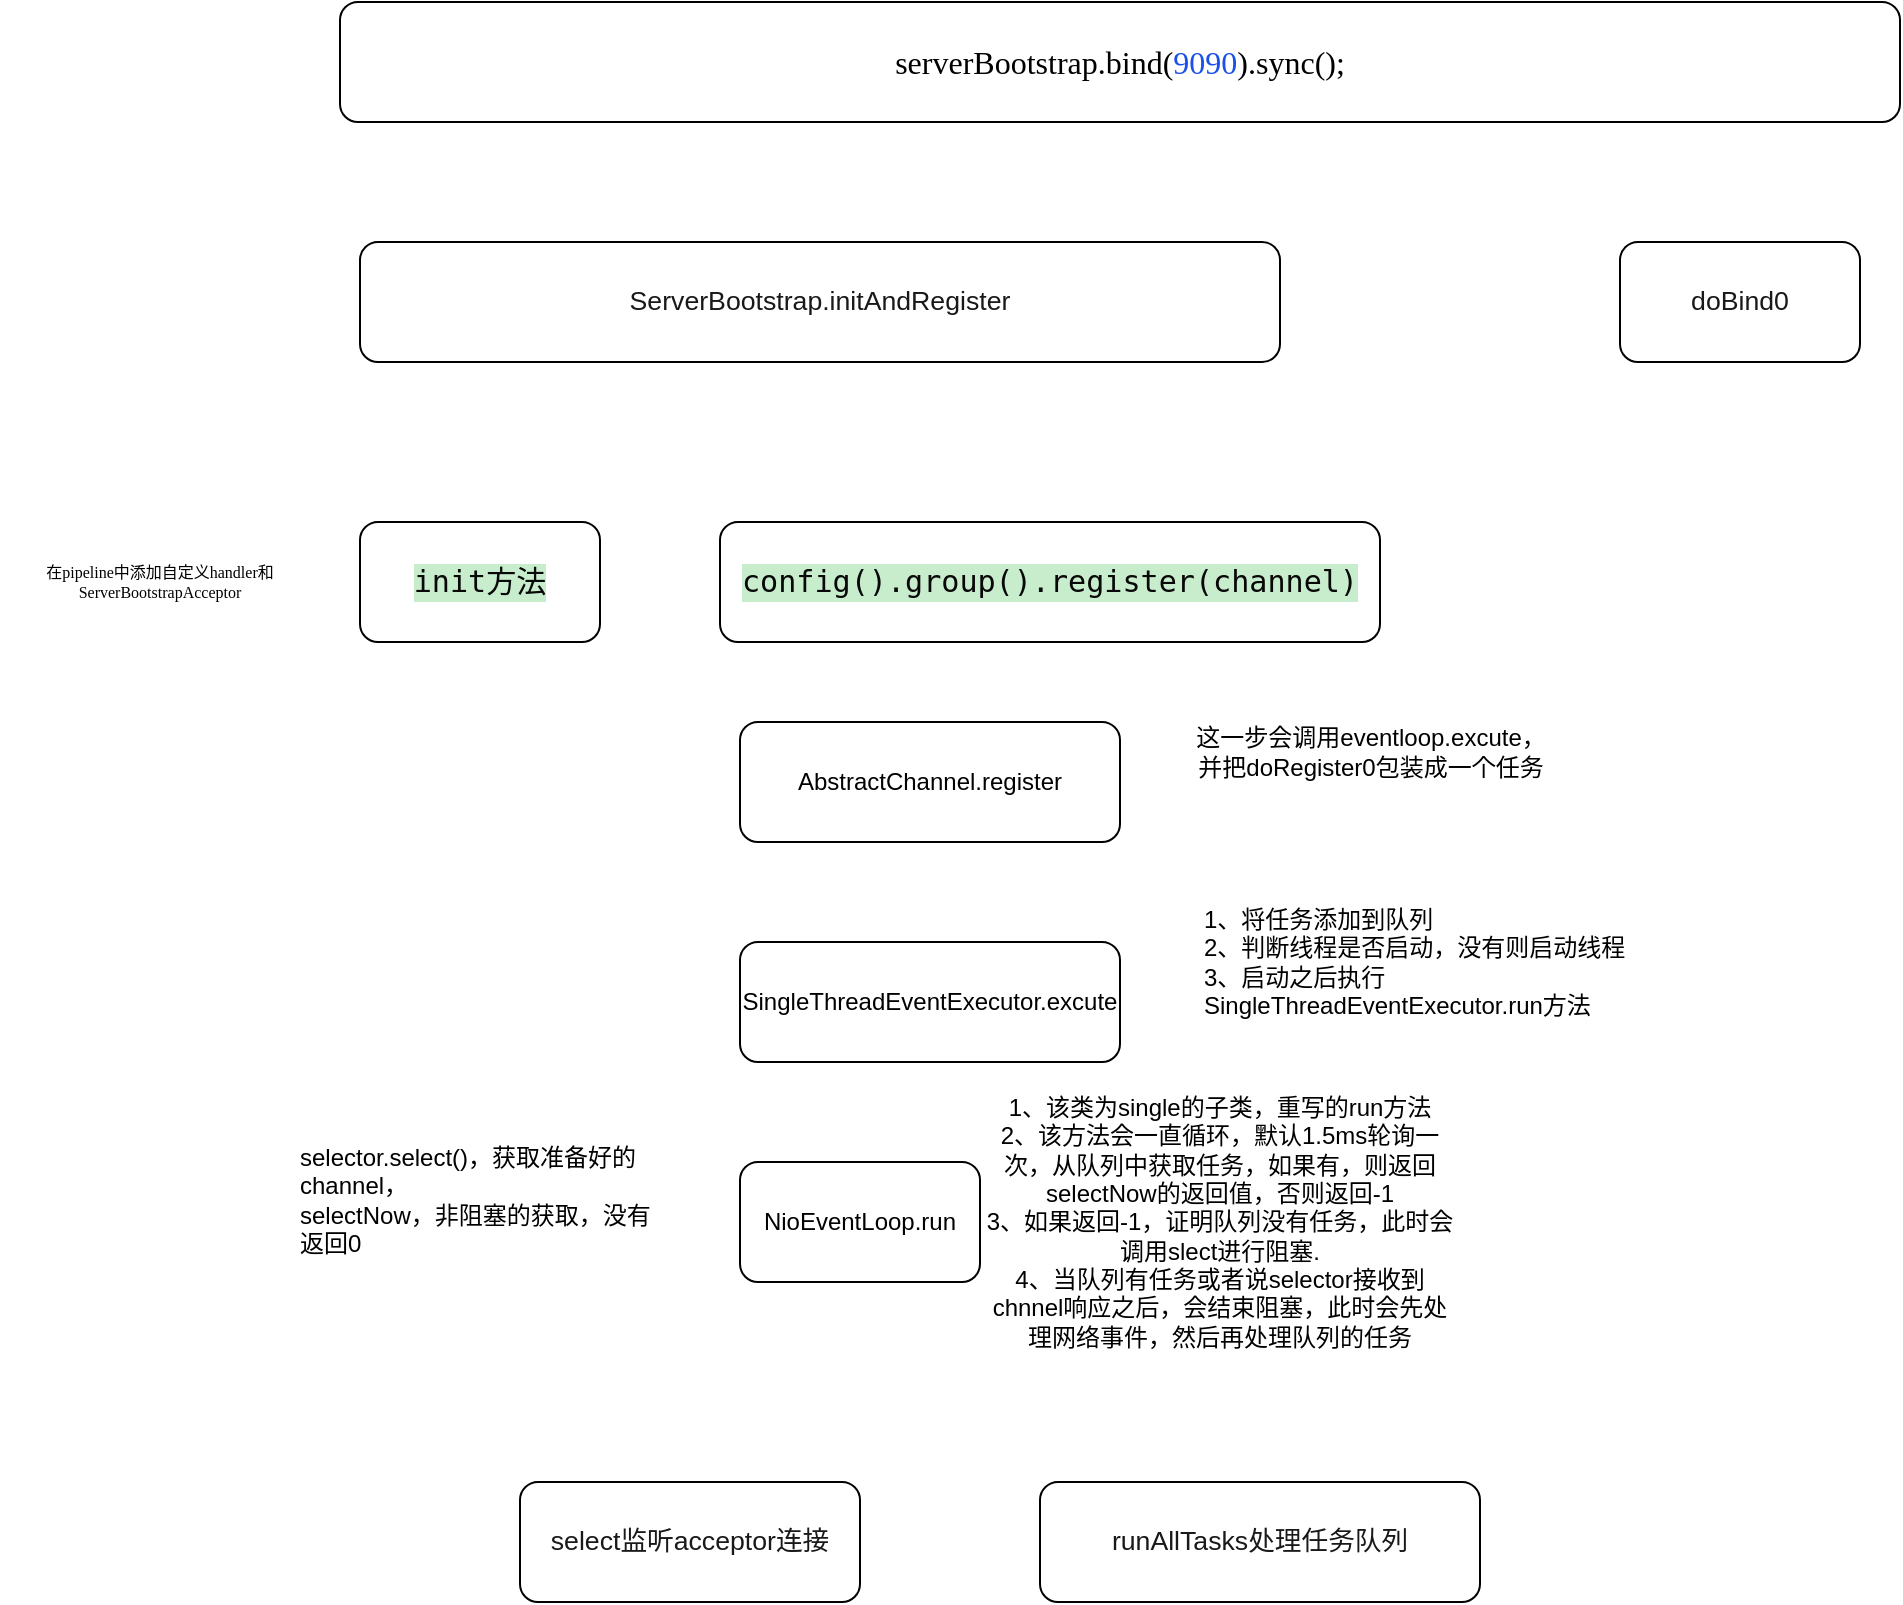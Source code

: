 <mxfile version="14.4.6" type="github">
  <diagram id="RVaA4yIAQ1JbRRIvG2Ix" name="Page-1">
    <mxGraphModel dx="1773" dy="614" grid="1" gridSize="10" guides="1" tooltips="1" connect="1" arrows="1" fold="1" page="1" pageScale="1" pageWidth="827" pageHeight="1169" math="0" shadow="0">
      <root>
        <mxCell id="0" />
        <mxCell id="1" parent="0" />
        <mxCell id="nUSIIqcSna3ShGaQ4jSA-1" value="&lt;p style=&quot;font-size: medium ; margin: 0px&quot;&gt;&lt;span style=&quot;font-family: &amp;#34;jetbrains mono,monospace&amp;#34; ; font-size: 12pt&quot;&gt; serverBootstrap.bind(&lt;/span&gt;&lt;span style=&quot;font-family: &amp;#34;jetbrains mono,monospace&amp;#34; ; font-size: 12pt ; color: rgb(23 , 80 , 235)&quot;&gt;9090&lt;/span&gt;&lt;span style=&quot;font-family: &amp;#34;jetbrains mono,monospace&amp;#34; ; font-size: 12pt&quot;&gt;).sync();&lt;/span&gt;&lt;/p&gt;" style="rounded=1;whiteSpace=wrap;html=1;" vertex="1" parent="1">
          <mxGeometry x="110" y="70" width="780" height="60" as="geometry" />
        </mxCell>
        <mxCell id="nUSIIqcSna3ShGaQ4jSA-2" value="&lt;p align=&quot;center&quot; style=&quot;font-size: medium ; margin: 0px ; line-height: 1px&quot;&gt;&lt;span style=&quot;font-size: 10pt ; color: rgb(25 , 25 , 25)&quot;&gt;ServerBootstrap.initAndRegister&lt;/span&gt;&lt;/p&gt;" style="rounded=1;whiteSpace=wrap;html=1;" vertex="1" parent="1">
          <mxGeometry x="120" y="190" width="460" height="60" as="geometry" />
        </mxCell>
        <mxCell id="nUSIIqcSna3ShGaQ4jSA-3" value="&lt;p align=&quot;center&quot; style=&quot;font-size: medium ; margin: 0px ; line-height: 1px&quot;&gt;&lt;span style=&quot;font-size: 10pt ; color: rgb(25 , 25 , 25)&quot;&gt;doBind0&lt;/span&gt;&lt;/p&gt;" style="rounded=1;whiteSpace=wrap;html=1;" vertex="1" parent="1">
          <mxGeometry x="750" y="190" width="120" height="60" as="geometry" />
        </mxCell>
        <mxCell id="nUSIIqcSna3ShGaQ4jSA-4" value="&lt;pre style=&quot;background-color: #c7edcc ; color: #080808 ; font-family: &amp;#34;jetbrains mono&amp;#34; , monospace ; font-size: 11.3pt&quot;&gt;init方法&lt;/pre&gt;" style="rounded=1;whiteSpace=wrap;html=1;" vertex="1" parent="1">
          <mxGeometry x="120" y="330" width="120" height="60" as="geometry" />
        </mxCell>
        <mxCell id="nUSIIqcSna3ShGaQ4jSA-7" value="&lt;p style=&quot;margin: 0px ; font-size: 8px&quot;&gt;&lt;span style=&quot;font-family: &amp;#34;arial&amp;#34; ; font-size: 8px&quot;&gt;在&lt;/span&gt;&lt;span style=&quot;font-family: &amp;#34;jetbrains mono,monospace&amp;#34; ; font-size: 8px&quot;&gt;pipeline中添加自定义handler和ServerBootstrapAcceptor&lt;/span&gt;&lt;/p&gt;" style="text;html=1;strokeColor=none;fillColor=none;align=center;verticalAlign=middle;whiteSpace=wrap;rounded=0;" vertex="1" parent="1">
          <mxGeometry x="-60" y="350" width="160" height="20" as="geometry" />
        </mxCell>
        <mxCell id="nUSIIqcSna3ShGaQ4jSA-8" value="&lt;pre style=&quot;background-color: #c7edcc ; color: #080808 ; font-family: &amp;#34;jetbrains mono&amp;#34; , monospace ; font-size: 11.3pt&quot;&gt;config().group().register(channel)&lt;/pre&gt;" style="rounded=1;whiteSpace=wrap;html=1;" vertex="1" parent="1">
          <mxGeometry x="300" y="330" width="330" height="60" as="geometry" />
        </mxCell>
        <mxCell id="nUSIIqcSna3ShGaQ4jSA-9" value="AbstractChannel.register" style="rounded=1;whiteSpace=wrap;html=1;" vertex="1" parent="1">
          <mxGeometry x="310" y="430" width="190" height="60" as="geometry" />
        </mxCell>
        <mxCell id="nUSIIqcSna3ShGaQ4jSA-10" value="这一步会调用eventloop.excute，&lt;br&gt;并把doRegister0包装成一个任务" style="text;html=1;align=center;verticalAlign=middle;resizable=0;points=[];autosize=1;" vertex="1" parent="1">
          <mxGeometry x="530" y="430" width="190" height="30" as="geometry" />
        </mxCell>
        <mxCell id="nUSIIqcSna3ShGaQ4jSA-11" value="SingleThreadEventExecutor.excute" style="rounded=1;whiteSpace=wrap;html=1;" vertex="1" parent="1">
          <mxGeometry x="310" y="540" width="190" height="60" as="geometry" />
        </mxCell>
        <mxCell id="nUSIIqcSna3ShGaQ4jSA-12" value="1、将任务添加到队列&lt;br&gt;&lt;div&gt;&lt;span&gt;2、判断线程是否启动，没有则启动线程&lt;/span&gt;&lt;/div&gt;&lt;div&gt;&lt;span&gt;3、启动之后执行&lt;/span&gt;&lt;/div&gt;&lt;span style=&quot;text-align: center&quot;&gt;SingleThreadEventExecutor.run方法&lt;/span&gt;" style="text;html=1;strokeColor=none;fillColor=none;align=left;verticalAlign=middle;whiteSpace=wrap;rounded=0;" vertex="1" parent="1">
          <mxGeometry x="540" y="540" width="220" height="20" as="geometry" />
        </mxCell>
        <mxCell id="nUSIIqcSna3ShGaQ4jSA-13" value="NioEventLoop.run" style="rounded=1;whiteSpace=wrap;html=1;" vertex="1" parent="1">
          <mxGeometry x="310" y="650" width="120" height="60" as="geometry" />
        </mxCell>
        <mxCell id="nUSIIqcSna3ShGaQ4jSA-14" value="1、该类为single的子类，重写的run方法&lt;br&gt;2、该方法会一直循环，默认1.5ms轮询一次，从队列中获取任务，如果有，则返回selectNow的返回值，否则返回-1&lt;br&gt;3、如果返回-1，证明队列没有任务，此时会调用slect进行阻塞.&lt;br&gt;4、当队列有任务或者说selector接收到chnnel响应之后，会结束阻塞，此时会先处理网络事件，然后再处理队列的任务" style="text;html=1;strokeColor=none;fillColor=none;align=center;verticalAlign=middle;whiteSpace=wrap;rounded=0;" vertex="1" parent="1">
          <mxGeometry x="430" y="670" width="240" height="20" as="geometry" />
        </mxCell>
        <mxCell id="nUSIIqcSna3ShGaQ4jSA-15" value="&lt;h1&gt;&lt;br&gt;&lt;/h1&gt;&lt;div&gt;selector.select()，获取准备好的channel，&lt;/div&gt;&lt;div&gt;selectNow，非阻塞的获取，没有返回0&lt;/div&gt;" style="text;html=1;strokeColor=none;fillColor=none;spacing=5;spacingTop=-20;whiteSpace=wrap;overflow=hidden;rounded=0;" vertex="1" parent="1">
          <mxGeometry x="85" y="590" width="190" height="120" as="geometry" />
        </mxCell>
        <mxCell id="nUSIIqcSna3ShGaQ4jSA-18" value="&lt;p align=&quot;center&quot; style=&quot;font-size: medium ; margin: 0px ; line-height: 1px&quot;&gt;&lt;span style=&quot;font-size: 10pt ; color: rgb(25 , 25 , 25)&quot;&gt;select监听acceptor连接&lt;/span&gt;&lt;/p&gt;" style="rounded=1;whiteSpace=wrap;html=1;" vertex="1" parent="1">
          <mxGeometry x="200" y="810" width="170" height="60" as="geometry" />
        </mxCell>
        <mxCell id="nUSIIqcSna3ShGaQ4jSA-19" value="&lt;p align=&quot;center&quot; style=&quot;font-size: medium ; margin: 0px ; line-height: 1px&quot;&gt;&lt;span style=&quot;font-size: 10pt ; color: rgb(25 , 25 , 25)&quot;&gt;runAllTasks处理任务队列&lt;/span&gt;&lt;/p&gt;" style="rounded=1;whiteSpace=wrap;html=1;" vertex="1" parent="1">
          <mxGeometry x="460" y="810" width="220" height="60" as="geometry" />
        </mxCell>
      </root>
    </mxGraphModel>
  </diagram>
</mxfile>

